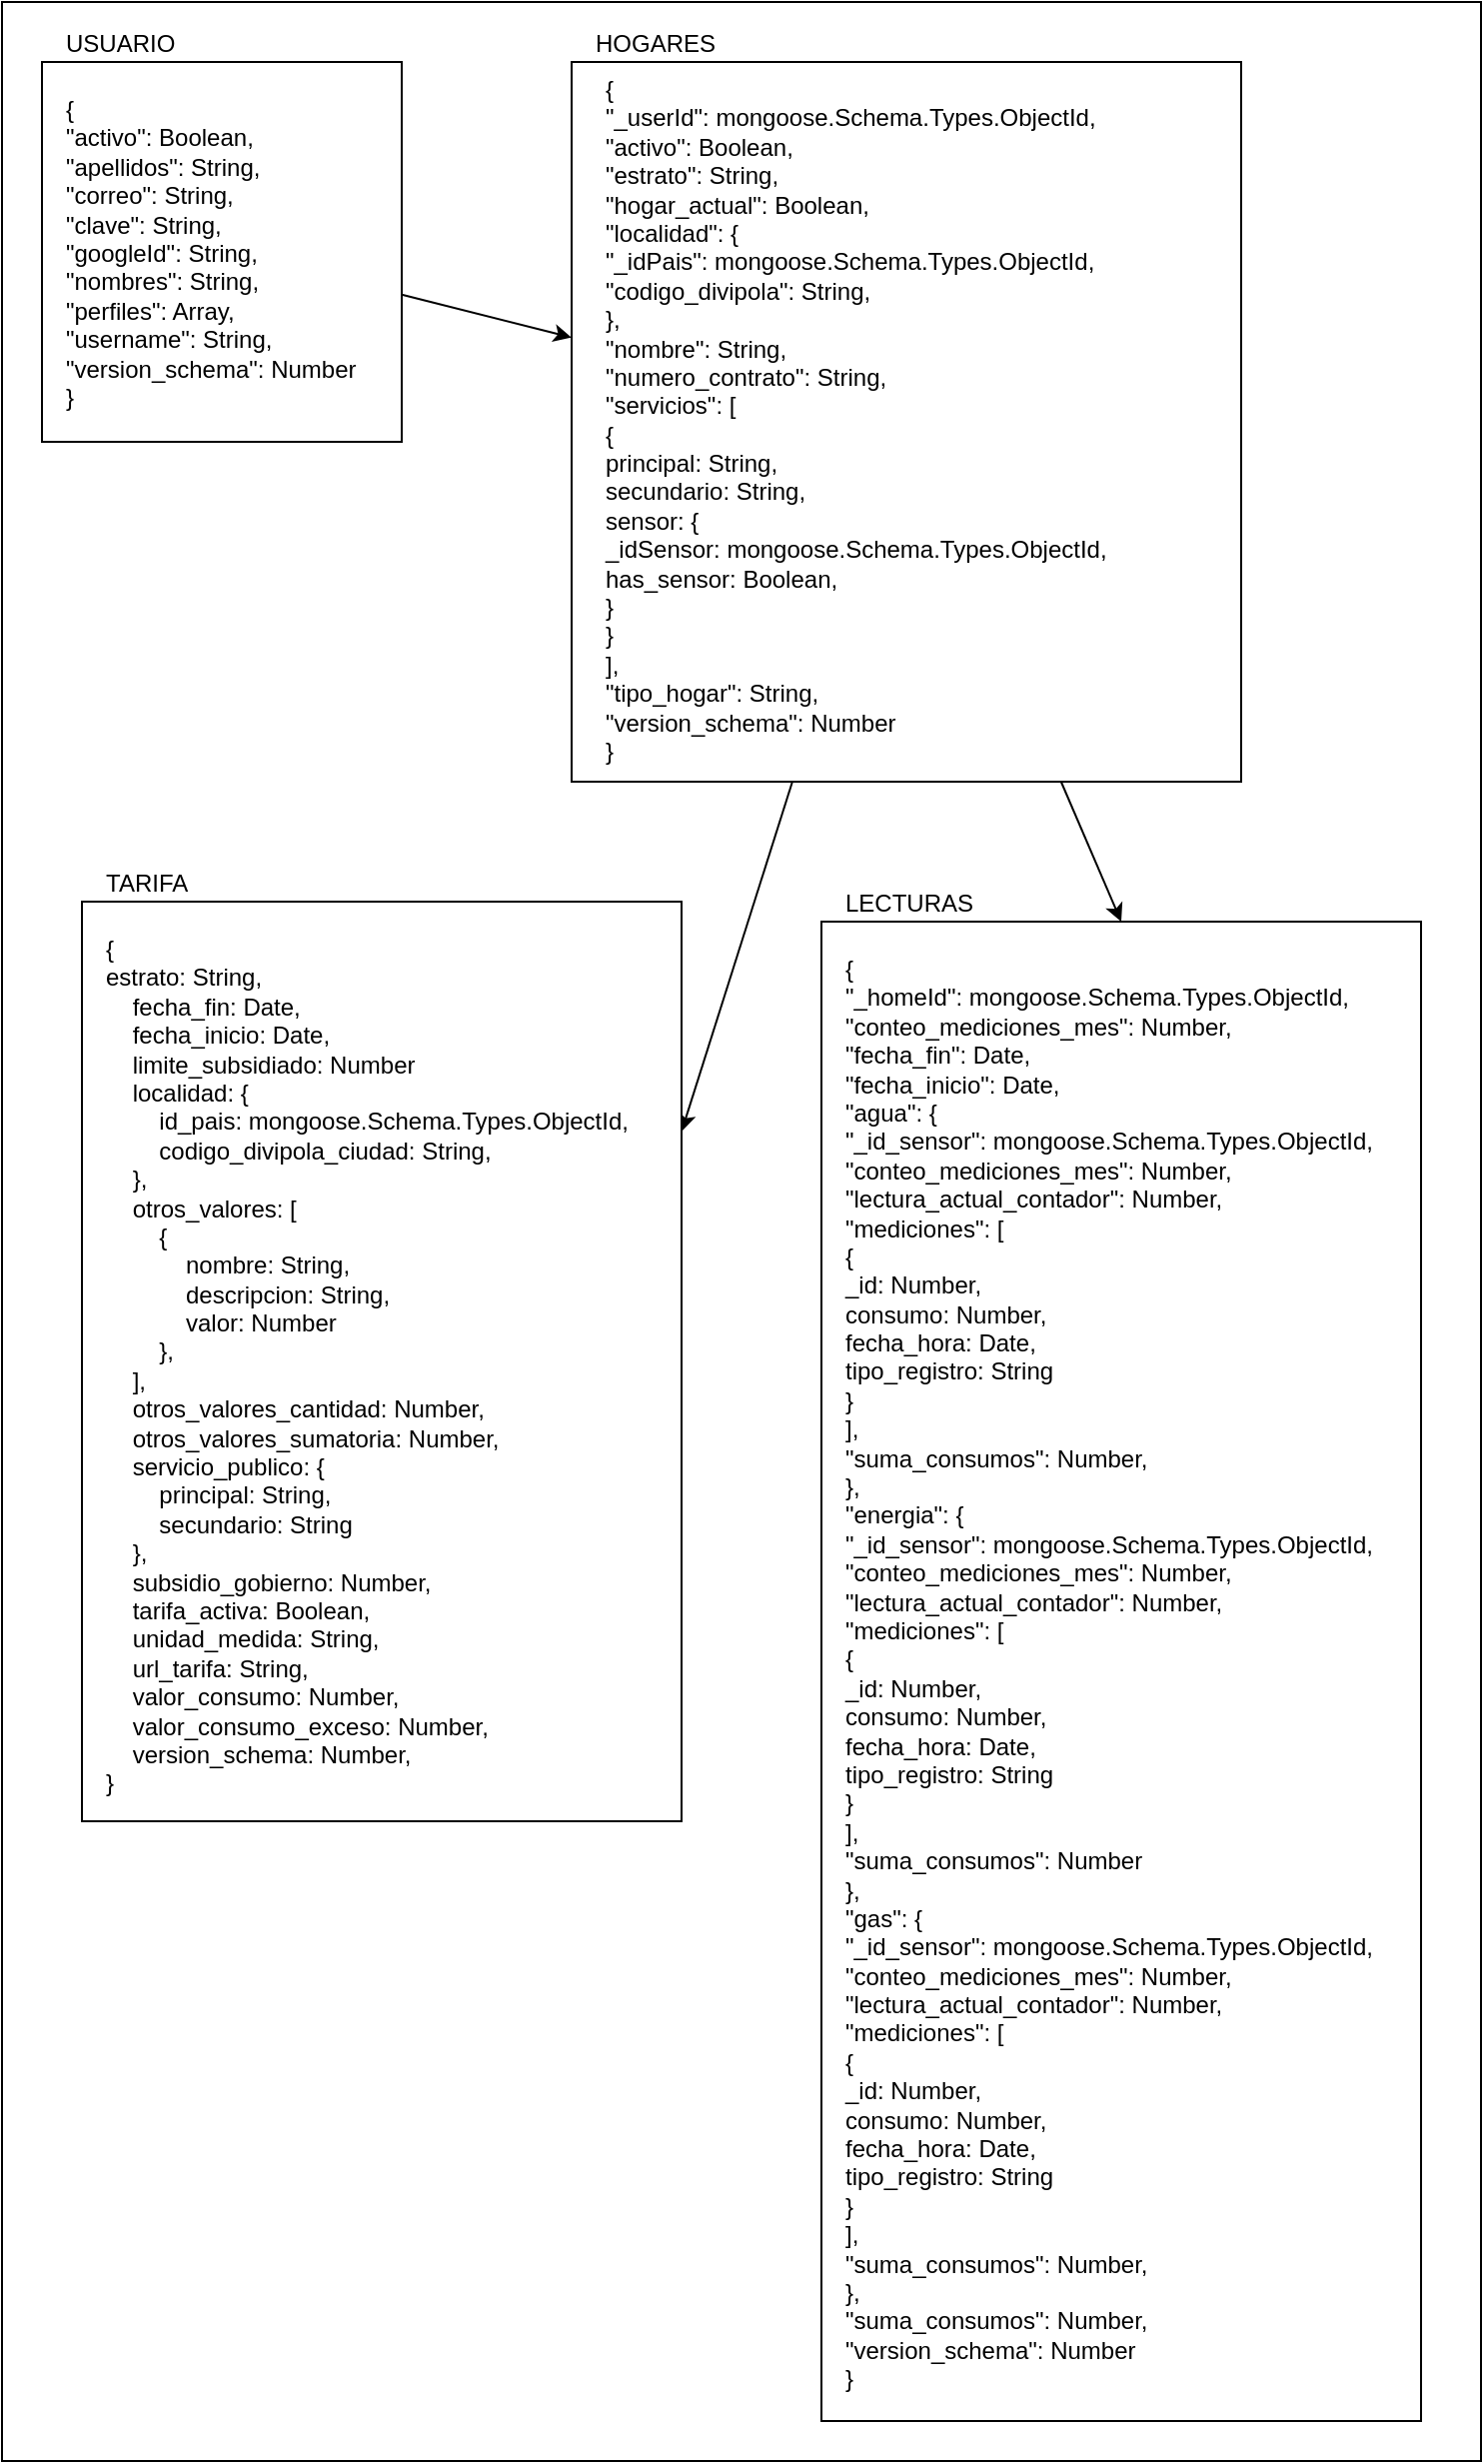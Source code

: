 <mxfile>
    <diagram id="IuOd_ArnKMcrMBb05uNj" name="Page-1">
        <mxGraphModel dx="713" dy="535" grid="1" gridSize="10" guides="1" tooltips="1" connect="1" arrows="1" fold="1" page="1" pageScale="1" pageWidth="850" pageHeight="1100" math="0" shadow="0">
            <root>
                <mxCell id="0"/>
                <mxCell id="1" parent="0"/>
                <mxCell id="20" value="" style="whiteSpace=wrap;html=1;align=left;verticalAlign=bottom;spacingLeft=10;spacingTop=0;labelPosition=center;verticalLabelPosition=top;" parent="1" vertex="1">
                    <mxGeometry x="50" y="10" width="740" height="1230" as="geometry"/>
                </mxCell>
                <mxCell id="2" value="USUARIO" style="whiteSpace=wrap;html=1;align=left;verticalAlign=bottom;spacingLeft=10;spacingTop=0;labelPosition=center;verticalLabelPosition=top;" parent="1" vertex="1">
                    <mxGeometry x="70" y="40" width="180" height="190" as="geometry"/>
                </mxCell>
                <mxCell id="24" value="" style="edgeStyle=none;html=1;" edge="1" parent="1" source="21" target="22">
                    <mxGeometry relative="1" as="geometry"/>
                </mxCell>
                <mxCell id="21" value="{&#10;&#9;&quot;activo&quot;: Boolean,&#10;&#9;&quot;apellidos&quot;: String,&#10;&#9;&quot;correo&quot;: String,&#10;&#9;&quot;clave&quot;: String,&#10;&#9;&quot;googleId&quot;: String,&#10;&#9;&quot;nombres&quot;: String,&#10;&#9;&quot;perfiles&quot;: Array,&#10;&#9;&quot;username&quot;: String,&#10;&#9;&quot;version_schema&quot;: Number&#10;}" style="text;whiteSpace=wrap;html=1;" vertex="1" parent="1">
                    <mxGeometry x="80" y="50" width="170" height="170" as="geometry"/>
                </mxCell>
                <mxCell id="34" style="edgeStyle=none;html=1;entryX=1;entryY=0.25;entryDx=0;entryDy=0;" edge="1" parent="1" source="22" target="26">
                    <mxGeometry relative="1" as="geometry"/>
                </mxCell>
                <mxCell id="37" style="edgeStyle=none;html=1;entryX=0.5;entryY=0;entryDx=0;entryDy=0;" edge="1" parent="1" source="22" target="35">
                    <mxGeometry relative="1" as="geometry"/>
                </mxCell>
                <mxCell id="22" value="HOGARES" style="whiteSpace=wrap;html=1;align=left;verticalAlign=bottom;spacingLeft=10;spacingTop=0;labelPosition=center;verticalLabelPosition=top;" vertex="1" parent="1">
                    <mxGeometry x="335" y="40" width="335" height="360" as="geometry"/>
                </mxCell>
                <mxCell id="25" value="{&#10;&#9;&quot;_userId&quot;: mongoose.Schema.Types.ObjectId,&#10;&#9;&quot;activo&quot;: Boolean,&#10;&#9;&quot;estrato&quot;: String,&#10;&#9;&quot;hogar_actual&quot;: Boolean,&#10;&#9;&quot;localidad&quot;: {&#10;&#9;&#9;&quot;_idPais&quot;: mongoose.Schema.Types.ObjectId,&#10;&#9;&#9;&quot;codigo_divipola&quot;: String,&#10;&#9;},&#10;&#9;&quot;nombre&quot;: String,&#10;&#9;&quot;numero_contrato&quot;: String,&#10;&#9;&quot;servicios&quot;: [&#10;&#9;&#9;{&#10;&#9;&#9;&#9;principal: String,&#10;&#9;&#9;&#9;secundario: String,&#10;&#9;&#9;&#9;sensor: {&#10;&#9;&#9;&#9;&#9;_idSensor: mongoose.Schema.Types.ObjectId,&#10;&#9;&#9;&#9;&#9;has_sensor: Boolean,&#10;&#9;&#9;&#9;}&#10;&#9;&#9;}&#10;&#9;],&#10;&#9;&quot;tipo_hogar&quot;: String,&#10;&#9;&quot;version_schema&quot;: Number&#10;}" style="text;whiteSpace=wrap;html=1;" vertex="1" parent="1">
                    <mxGeometry x="350" y="40" width="280" height="350" as="geometry"/>
                </mxCell>
                <mxCell id="26" value="TARIFA" style="whiteSpace=wrap;html=1;align=left;verticalAlign=bottom;spacingLeft=10;spacingTop=0;labelPosition=center;verticalLabelPosition=top;" vertex="1" parent="1">
                    <mxGeometry x="90" y="460" width="300" height="460" as="geometry"/>
                </mxCell>
                <mxCell id="27" value="{&#10;&#9;estrato: String,&#10;    fecha_fin: Date,&#10;    fecha_inicio: Date,&#10;    limite_subsidiado: Number&#10;    localidad: {&#10;        id_pais: mongoose.Schema.Types.ObjectId,&#10;        codigo_divipola_ciudad: String,&#10;    },&#10;    otros_valores: [&#10;        {&#10;            nombre: String,&#10;            descripcion: String,&#10;            valor: Number&#10;        },&#10;    ],&#10;    otros_valores_cantidad: Number,&#10;    otros_valores_sumatoria: Number,&#10;    servicio_publico: {&#10;        principal: String,&#10;        secundario: String&#10;    },&#10;    subsidio_gobierno: Number,&#10;    tarifa_activa: Boolean,&#10;    unidad_medida: String,&#10;    url_tarifa: String,&#10;    valor_consumo: Number,&#10;    valor_consumo_exceso: Number,&#10;    version_schema: Number,&#10;}" style="text;whiteSpace=wrap;html=1;" vertex="1" parent="1">
                    <mxGeometry x="100" y="470" width="280" height="440" as="geometry"/>
                </mxCell>
                <mxCell id="35" value="LECTURAS" style="whiteSpace=wrap;html=1;align=left;verticalAlign=bottom;spacingLeft=10;spacingTop=0;labelPosition=center;verticalLabelPosition=top;" vertex="1" parent="1">
                    <mxGeometry x="460" y="470" width="300" height="750" as="geometry"/>
                </mxCell>
                <mxCell id="36" value="{&#10;&#9;&quot;_homeId&quot;: mongoose.Schema.Types.ObjectId,&#10;&#9;&quot;conteo_mediciones_mes&quot;: Number,&#10;&#9;&quot;fecha_fin&quot;: Date,&#10;&#9;&quot;fecha_inicio&quot;: Date,&#10;&#9;&quot;agua&quot;: {&#10;&#9;&#9;&quot;_id_sensor&quot;: mongoose.Schema.Types.ObjectId,&#10;&#9;&#9;&quot;conteo_mediciones_mes&quot;: Number,&#10;&#9;&#9;&quot;lectura_actual_contador&quot;: Number,&#10;&#9;&#9;&quot;mediciones&quot;: [&#10;&#9;&#9;&#9;{&#10;&#9;&#9;&#9;&#9;_id: Number,&#10;&#9;&#9;&#9;&#9;consumo: Number,&#10;&#9;&#9;&#9;&#9;fecha_hora: Date,&#10;&#9;&#9;&#9;&#9;tipo_registro: String&#10;&#9;&#9;&#9;}&#10;&#9;&#9;],&#10;&#9;&#9;&quot;suma_consumos&quot;: Number,&#10;&#9;},&#10;&#9;&quot;energia&quot;: {&#10;&#9;&#9;&quot;_id_sensor&quot;: mongoose.Schema.Types.ObjectId,&#10;&#9;&#9;&quot;conteo_mediciones_mes&quot;: Number,&#10;&#9;&#9;&quot;lectura_actual_contador&quot;: Number,&#10;&#9;&#9;&quot;mediciones&quot;: [&#10;&#9;&#9;&#9;{&#10;&#9;&#9;&#9;&#9;_id: Number,&#10;&#9;&#9;&#9;&#9;consumo: Number,&#10;&#9;&#9;&#9;&#9;fecha_hora: Date,&#10;&#9;&#9;&#9;&#9;tipo_registro: String&#10;&#9;&#9;&#9;}&#10;&#9;&#9;],&#10;&#9;&#9;&quot;suma_consumos&quot;: Number&#10;&#9;},&#10;&#9;&quot;gas&quot;: {&#10;&#9;&#9;&quot;_id_sensor&quot;: mongoose.Schema.Types.ObjectId,&#10;&#9;&#9;&quot;conteo_mediciones_mes&quot;: Number,&#10;&#9;&#9;&quot;lectura_actual_contador&quot;: Number,&#10;&#9;&#9;&quot;mediciones&quot;: [&#10;&#9;&#9;&#9;{&#10;&#9;&#9;&#9;&#9; _id: Number,&#10;&#9;&#9;&#9;&#9;consumo: Number,&#10;&#9;&#9;&#9;&#9;fecha_hora: Date,&#10;&#9;&#9;&#9;&#9;tipo_registro: String&#10;&#9;&#9;&#9;}&#10;&#9;&#9;],&#10;&#9;&#9;&quot;suma_consumos&quot;: Number,&#10;&#9;},&#10;&#9;&quot;suma_consumos&quot;: Number,&#10;&#9;&quot;version_schema&quot;: Number&#10;}" style="text;whiteSpace=wrap;html=1;" vertex="1" parent="1">
                    <mxGeometry x="470" y="480" width="290" height="720" as="geometry"/>
                </mxCell>
            </root>
        </mxGraphModel>
    </diagram>
</mxfile>